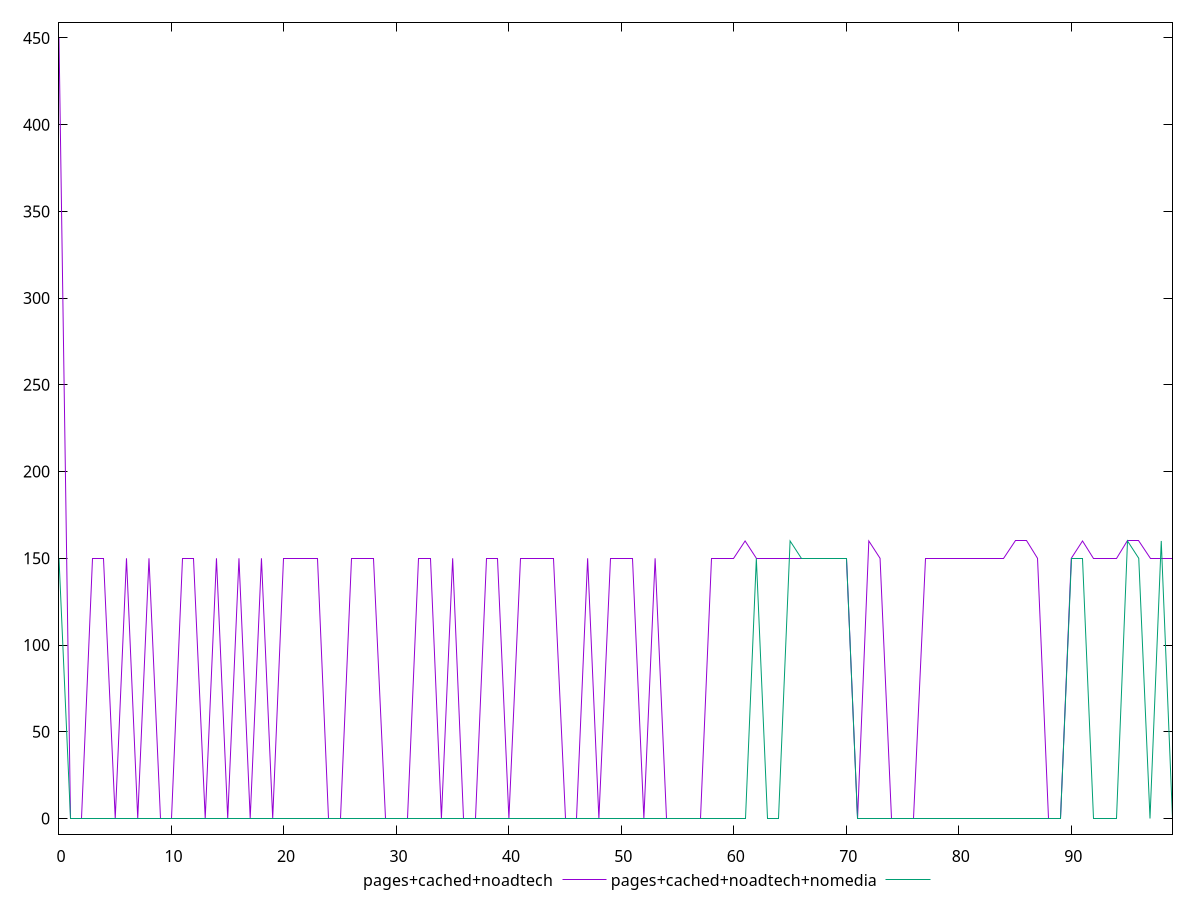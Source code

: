 reset

$pagesCachedNoadtech <<EOF
0 450
1 0
2 0
3 150
4 150
5 0
6 150
7 0
8 150
9 0
10 0
11 150
12 150
13 0
14 150
15 0
16 150
17 0
18 150
19 0
20 150
21 150
22 150
23 150
24 0
25 0
26 150
27 150
28 150
29 0
30 0
31 0
32 150
33 150
34 0
35 150
36 0
37 0
38 150
39 150
40 0
41 150
42 150
43 150
44 150
45 0
46 0
47 150
48 0
49 150
50 150
51 150
52 0
53 150
54 0
55 0
56 0
57 0
58 150
59 150
60 150
61 160
62 150
63 150
64 150
65 150
66 150
67 150
68 150
69 150
70 150
71 0
72 160
73 150
74 0
75 0
76 0
77 150
78 150
79 150
80 150
81 150
82 150
83 150
84 150
85 160
86 160
87 150
88 0
89 0
90 150
91 160
92 150
93 150
94 150
95 160
96 160
97 150
98 150
99 150
EOF

$pagesCachedNoadtechNomedia <<EOF
0 150
1 0
2 0
3 0
4 0
5 0
6 0
7 0
8 0
9 0
10 0
11 0
12 0
13 0
14 0
15 0
16 0
17 0
18 0
19 0
20 0
21 0
22 0
23 0
24 0
25 0
26 0
27 0
28 0
29 0
30 0
31 0
32 0
33 0
34 0
35 0
36 0
37 0
38 0
39 0
40 0
41 0
42 0
43 0
44 0
45 0
46 0
47 0
48 0
49 0
50 0
51 0
52 0
53 0
54 0
55 0
56 0
57 0
58 0
59 0
60 0
61 0
62 150
63 0
64 0
65 160
66 150
67 150
68 150
69 150
70 150
71 0
72 0
73 0
74 0
75 0
76 0
77 0
78 0
79 0
80 0
81 0
82 0
83 0
84 0
85 0
86 0
87 0
88 0
89 0
90 150
91 150
92 0
93 0
94 0
95 160
96 150
97 0
98 160
99 0
EOF

set key outside below
set xrange [0:99]
set yrange [-9:459]
set trange [-9:459]
set terminal svg size 640, 520 enhanced background rgb 'white'
set output "report_00018_2021-02-10T15-25-16.877Z/uses-http2/comparison/line/2_vs_3.svg"

plot $pagesCachedNoadtech title "pages+cached+noadtech" with line, \
     $pagesCachedNoadtechNomedia title "pages+cached+noadtech+nomedia" with line

reset
